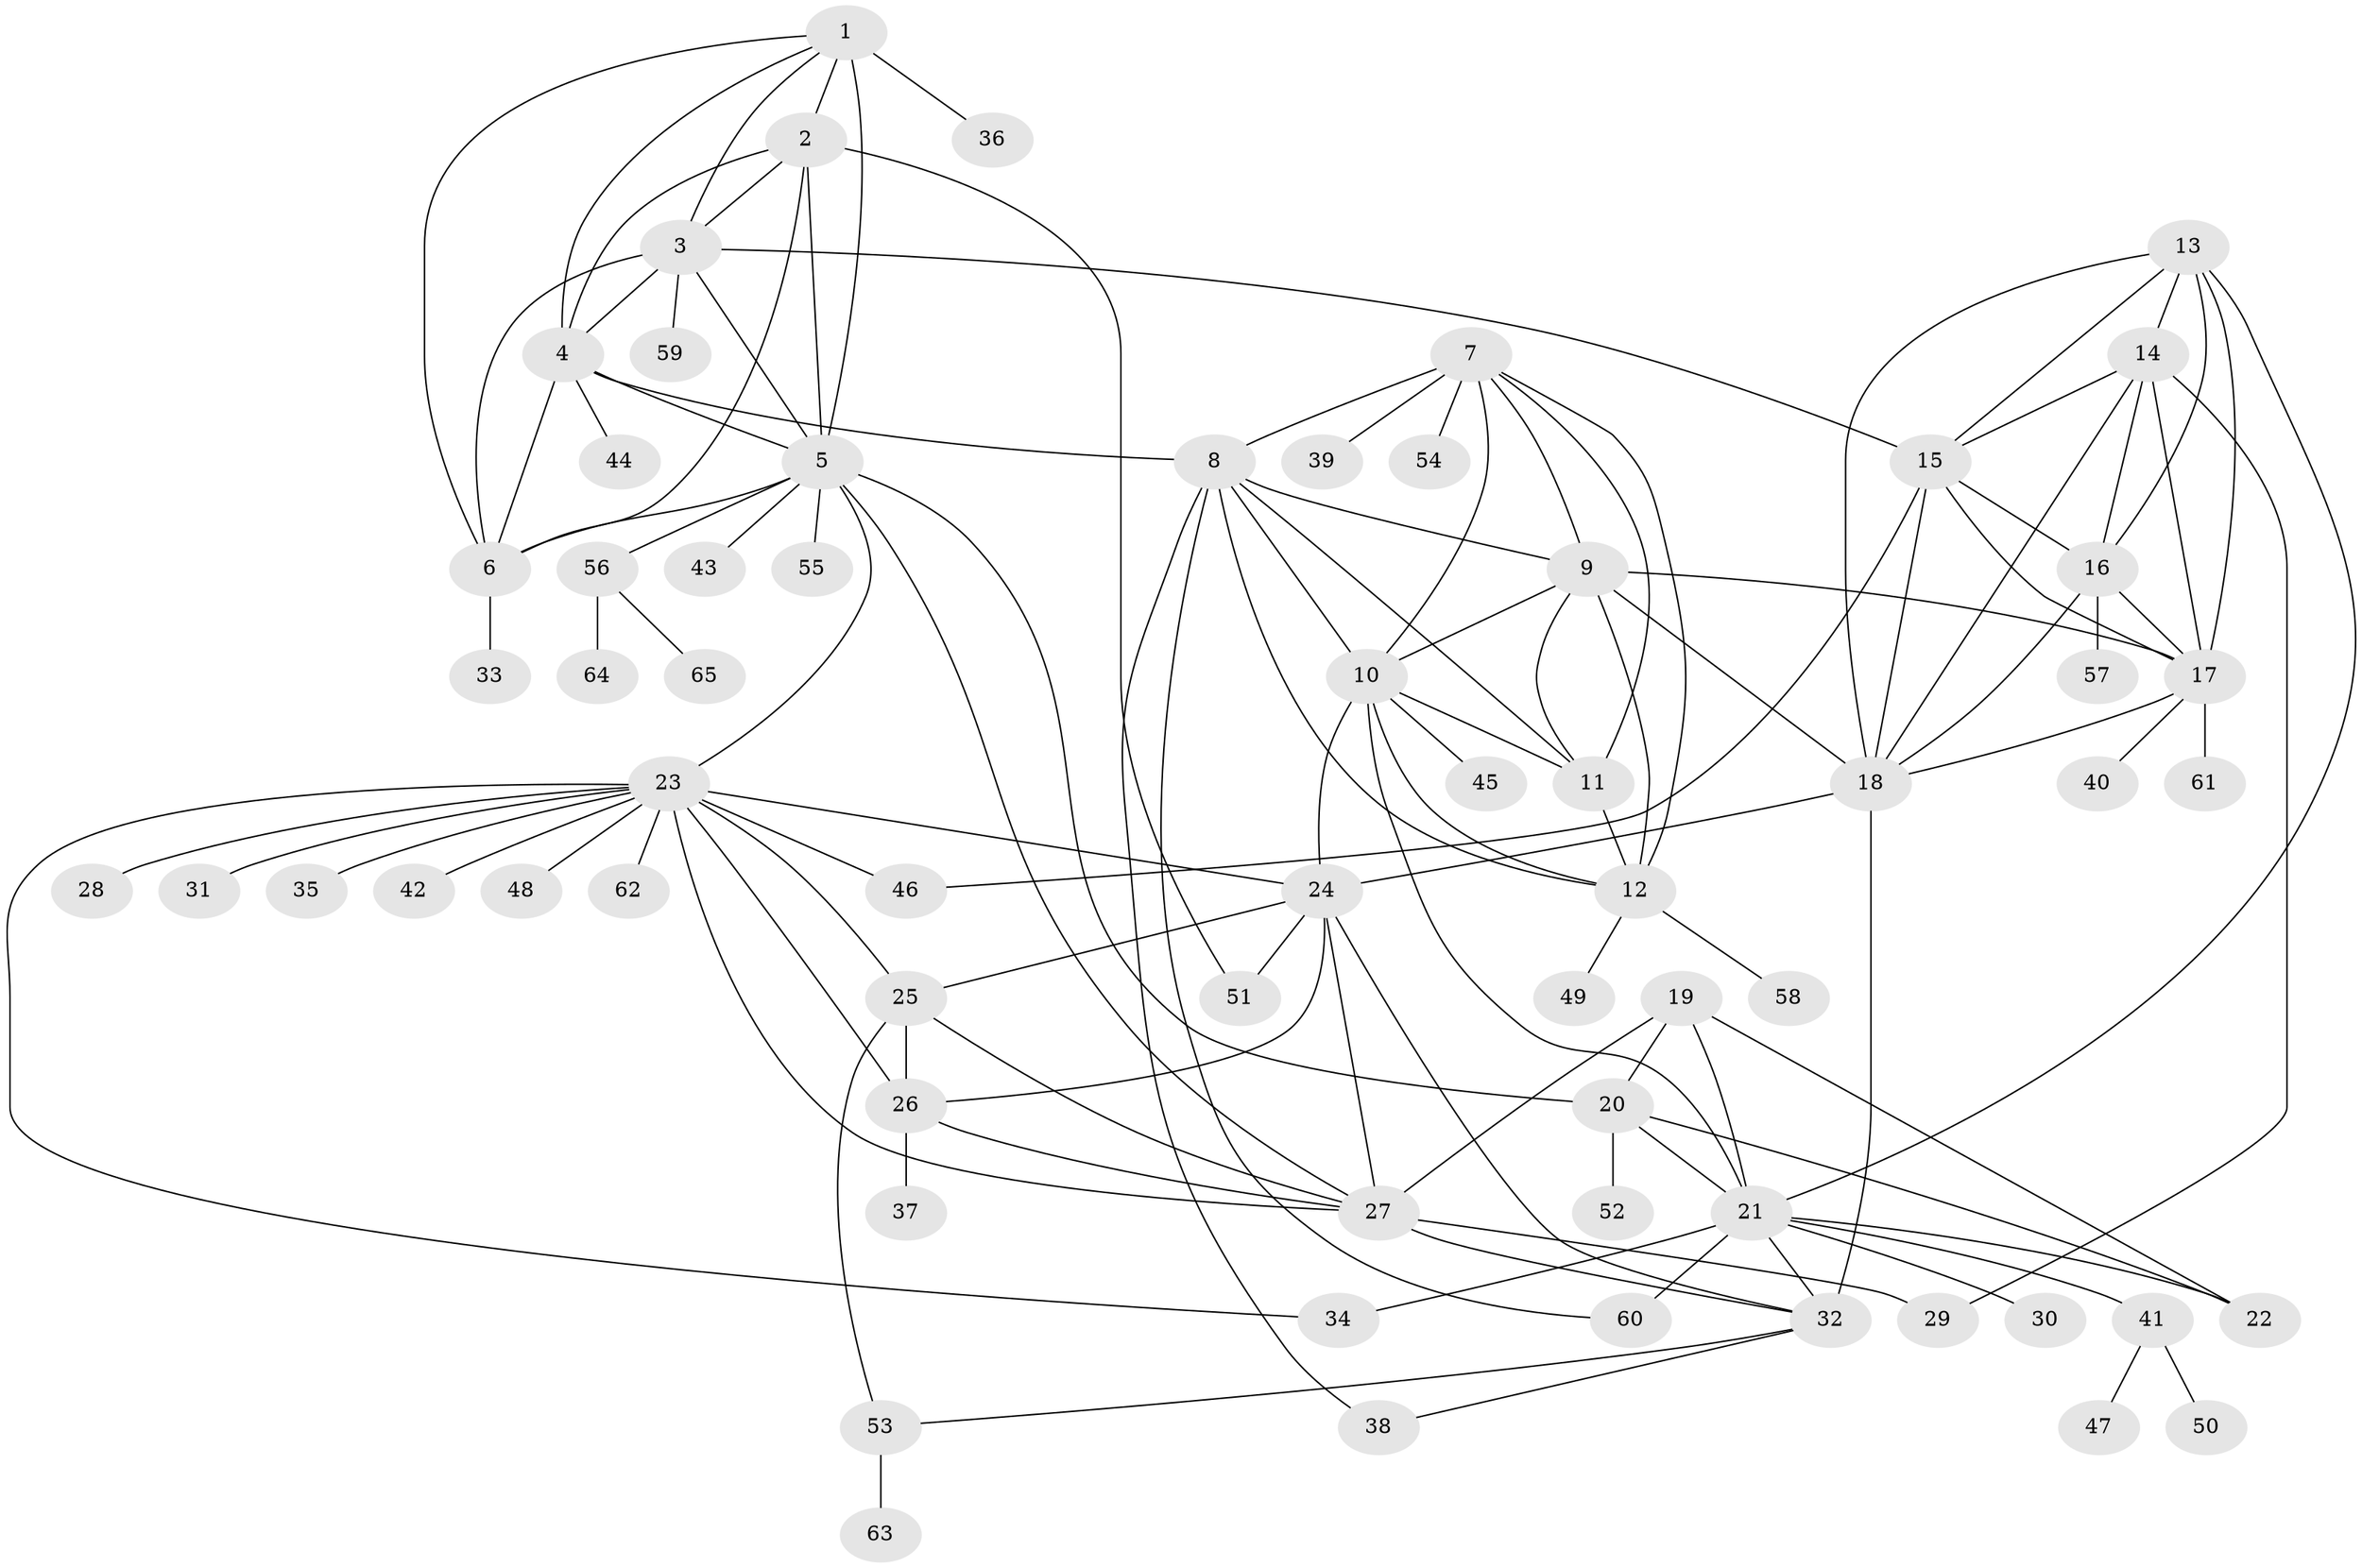 // original degree distribution, {9: 0.05426356589147287, 7: 0.05426356589147287, 8: 0.03875968992248062, 14: 0.015503875968992248, 6: 0.023255813953488372, 10: 0.023255813953488372, 12: 0.007751937984496124, 15: 0.007751937984496124, 5: 0.007751937984496124, 1: 0.5426356589147286, 2: 0.18604651162790697, 3: 0.015503875968992248, 4: 0.023255813953488372}
// Generated by graph-tools (version 1.1) at 2025/52/03/04/25 22:52:41]
// undirected, 65 vertices, 121 edges
graph export_dot {
  node [color=gray90,style=filled];
  1;
  2;
  3;
  4;
  5;
  6;
  7;
  8;
  9;
  10;
  11;
  12;
  13;
  14;
  15;
  16;
  17;
  18;
  19;
  20;
  21;
  22;
  23;
  24;
  25;
  26;
  27;
  28;
  29;
  30;
  31;
  32;
  33;
  34;
  35;
  36;
  37;
  38;
  39;
  40;
  41;
  42;
  43;
  44;
  45;
  46;
  47;
  48;
  49;
  50;
  51;
  52;
  53;
  54;
  55;
  56;
  57;
  58;
  59;
  60;
  61;
  62;
  63;
  64;
  65;
  1 -- 2 [weight=1.0];
  1 -- 3 [weight=1.0];
  1 -- 4 [weight=1.0];
  1 -- 5 [weight=1.0];
  1 -- 6 [weight=1.0];
  1 -- 36 [weight=3.0];
  2 -- 3 [weight=1.0];
  2 -- 4 [weight=1.0];
  2 -- 5 [weight=1.0];
  2 -- 6 [weight=1.0];
  2 -- 51 [weight=1.0];
  3 -- 4 [weight=1.0];
  3 -- 5 [weight=1.0];
  3 -- 6 [weight=1.0];
  3 -- 15 [weight=1.0];
  3 -- 59 [weight=1.0];
  4 -- 5 [weight=1.0];
  4 -- 6 [weight=1.0];
  4 -- 8 [weight=1.0];
  4 -- 44 [weight=1.0];
  5 -- 6 [weight=1.0];
  5 -- 20 [weight=1.0];
  5 -- 23 [weight=1.0];
  5 -- 27 [weight=1.0];
  5 -- 43 [weight=3.0];
  5 -- 55 [weight=1.0];
  5 -- 56 [weight=1.0];
  6 -- 33 [weight=2.0];
  7 -- 8 [weight=1.0];
  7 -- 9 [weight=1.0];
  7 -- 10 [weight=1.0];
  7 -- 11 [weight=1.0];
  7 -- 12 [weight=1.0];
  7 -- 39 [weight=2.0];
  7 -- 54 [weight=1.0];
  8 -- 9 [weight=1.0];
  8 -- 10 [weight=1.0];
  8 -- 11 [weight=1.0];
  8 -- 12 [weight=1.0];
  8 -- 38 [weight=1.0];
  8 -- 60 [weight=1.0];
  9 -- 10 [weight=1.0];
  9 -- 11 [weight=2.0];
  9 -- 12 [weight=1.0];
  9 -- 17 [weight=1.0];
  9 -- 18 [weight=1.0];
  10 -- 11 [weight=1.0];
  10 -- 12 [weight=1.0];
  10 -- 21 [weight=1.0];
  10 -- 24 [weight=1.0];
  10 -- 45 [weight=1.0];
  11 -- 12 [weight=1.0];
  12 -- 49 [weight=1.0];
  12 -- 58 [weight=2.0];
  13 -- 14 [weight=1.0];
  13 -- 15 [weight=1.0];
  13 -- 16 [weight=1.0];
  13 -- 17 [weight=1.0];
  13 -- 18 [weight=1.0];
  13 -- 21 [weight=1.0];
  14 -- 15 [weight=1.0];
  14 -- 16 [weight=1.0];
  14 -- 17 [weight=1.0];
  14 -- 18 [weight=1.0];
  14 -- 29 [weight=4.0];
  15 -- 16 [weight=1.0];
  15 -- 17 [weight=1.0];
  15 -- 18 [weight=1.0];
  15 -- 46 [weight=2.0];
  16 -- 17 [weight=1.0];
  16 -- 18 [weight=1.0];
  16 -- 57 [weight=1.0];
  17 -- 18 [weight=1.0];
  17 -- 40 [weight=1.0];
  17 -- 61 [weight=1.0];
  18 -- 24 [weight=1.0];
  18 -- 32 [weight=6.0];
  19 -- 20 [weight=1.0];
  19 -- 21 [weight=3.0];
  19 -- 22 [weight=1.0];
  19 -- 27 [weight=6.0];
  20 -- 21 [weight=3.0];
  20 -- 22 [weight=1.0];
  20 -- 52 [weight=1.0];
  21 -- 22 [weight=4.0];
  21 -- 30 [weight=1.0];
  21 -- 32 [weight=1.0];
  21 -- 34 [weight=1.0];
  21 -- 41 [weight=1.0];
  21 -- 60 [weight=1.0];
  23 -- 24 [weight=2.0];
  23 -- 25 [weight=1.0];
  23 -- 26 [weight=1.0];
  23 -- 27 [weight=1.0];
  23 -- 28 [weight=1.0];
  23 -- 31 [weight=1.0];
  23 -- 34 [weight=1.0];
  23 -- 35 [weight=1.0];
  23 -- 42 [weight=1.0];
  23 -- 46 [weight=1.0];
  23 -- 48 [weight=1.0];
  23 -- 62 [weight=1.0];
  24 -- 25 [weight=2.0];
  24 -- 26 [weight=2.0];
  24 -- 27 [weight=3.0];
  24 -- 32 [weight=1.0];
  24 -- 51 [weight=1.0];
  25 -- 26 [weight=1.0];
  25 -- 27 [weight=2.0];
  25 -- 53 [weight=1.0];
  26 -- 27 [weight=1.0];
  26 -- 37 [weight=1.0];
  27 -- 29 [weight=1.0];
  27 -- 32 [weight=1.0];
  32 -- 38 [weight=1.0];
  32 -- 53 [weight=1.0];
  41 -- 47 [weight=1.0];
  41 -- 50 [weight=1.0];
  53 -- 63 [weight=1.0];
  56 -- 64 [weight=1.0];
  56 -- 65 [weight=1.0];
}
